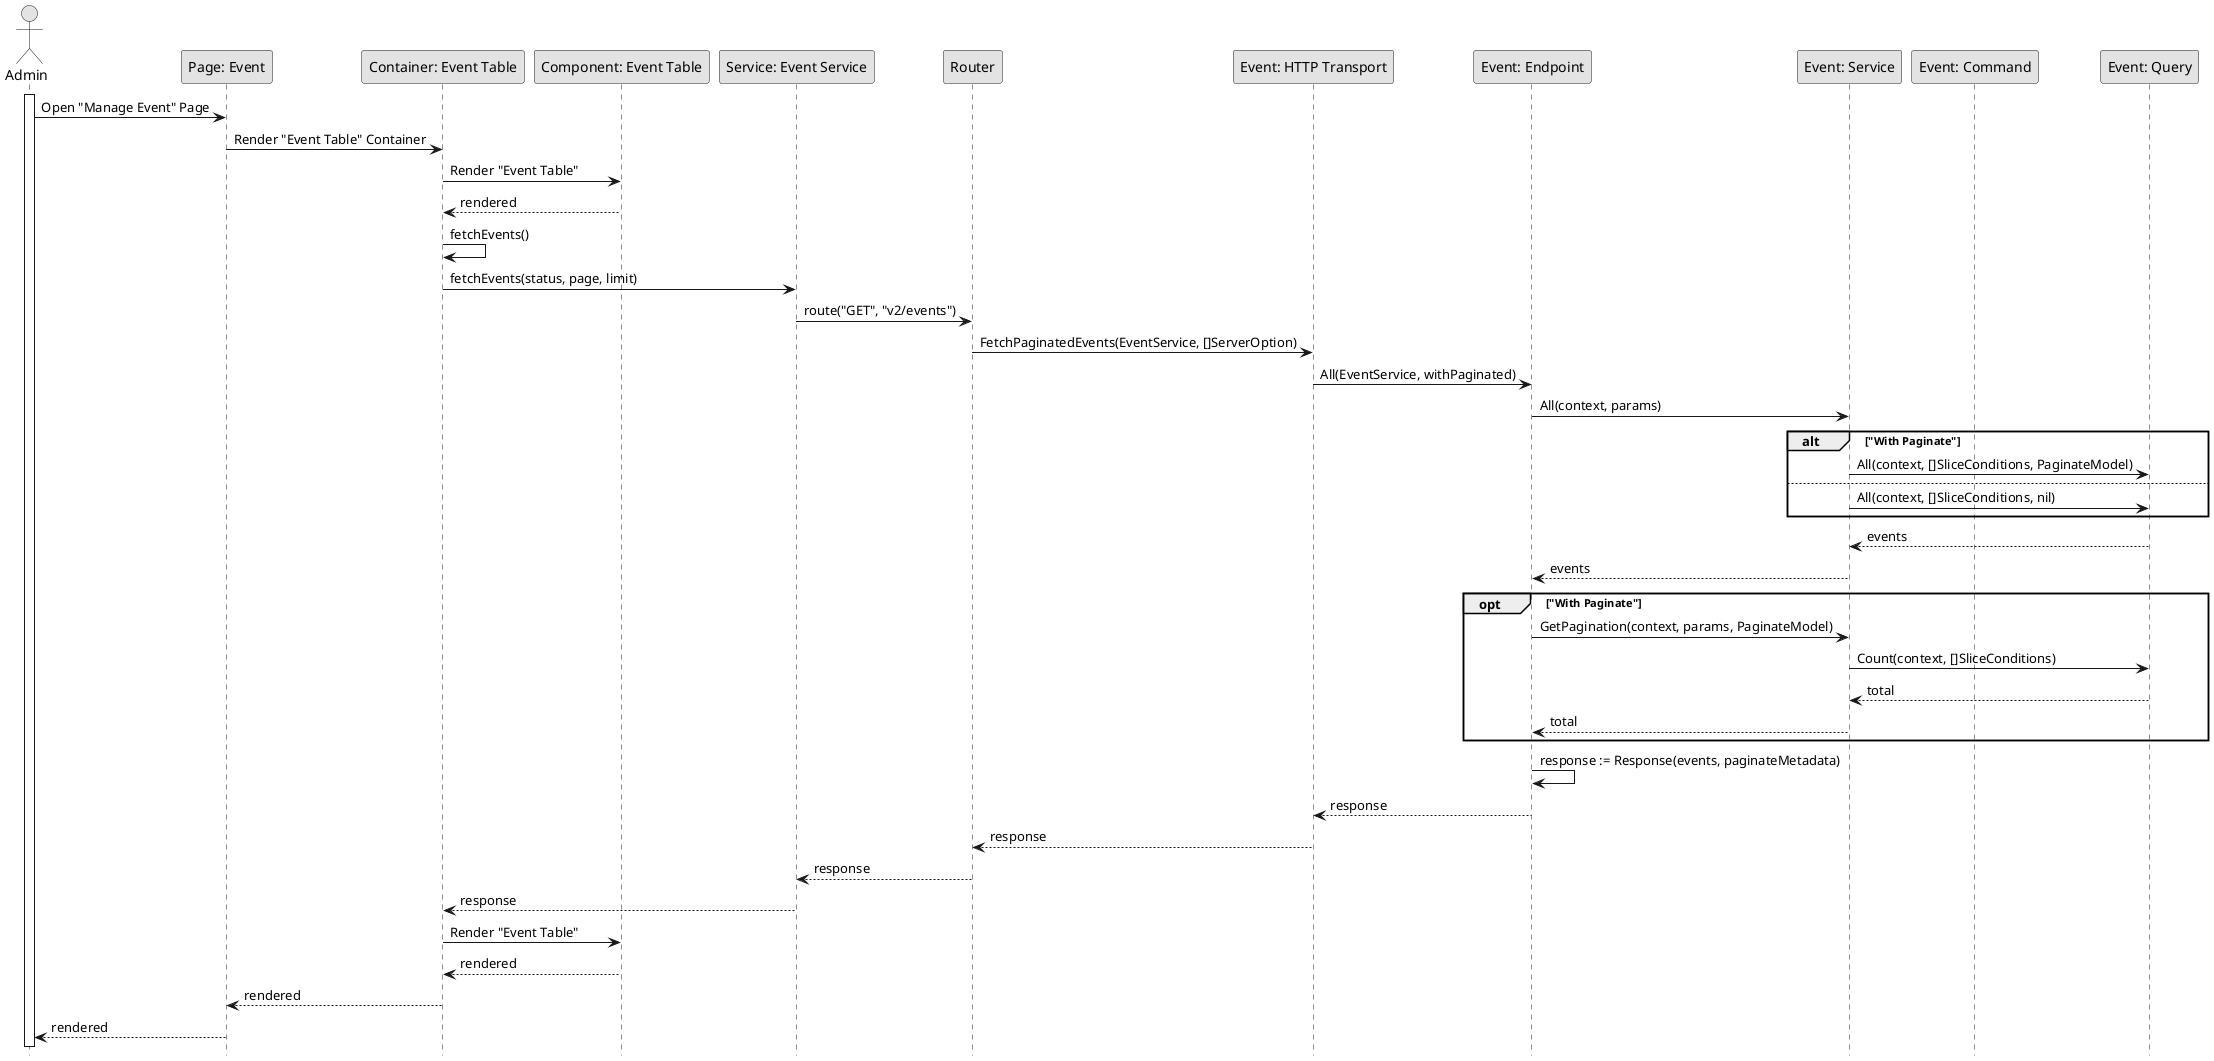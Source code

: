 @startuml GetEvent_Admin

skinparam Monochrome true
skinparam Shadowing false
hide footbox

actor Admin
participant "Page: Event" as EventPage
participant "Container: Event Table" as EventTableContainer
participant "Component: Event Table" as EventTable
participant "Service: Event Service" as FEEventService
participant "Router" as Router
participant "Event: HTTP Transport" as EventHTTPTransport
participant "Event: Endpoint" as EventEndpoint
participant "Event: Service" as EventService
participant "Event: Command" as EventCommand
participant "Event: Query" as EventQuery

activate Admin

Admin->EventPage: Open "Manage Event" Page
EventPage->EventTableContainer: Render "Event Table" Container
EventTableContainer->EventTable: Render "Event Table"
EventTable-->EventTableContainer: rendered
EventTableContainer->EventTableContainer: fetchEvents()
EventTableContainer->FEEventService: fetchEvents(status, page, limit)
FEEventService->Router: route("GET", "v2/events")
Router->EventHTTPTransport: FetchPaginatedEvents(EventService, []ServerOption)
EventHTTPTransport->EventEndpoint: All(EventService, withPaginated)
EventEndpoint->EventService: All(context, params)

alt "With Paginate"
    EventService->EventQuery: All(context, []SliceConditions, PaginateModel)
else
    EventService->EventQuery: All(context, []SliceConditions, nil)
end
EventQuery-->EventService: events
EventService-->EventEndpoint: events

opt "With Paginate"
    EventEndpoint->EventService: GetPagination(context, params, PaginateModel)
    EventService->EventQuery: Count(context, []SliceConditions)
    EventQuery-->EventService: total
    EventService-->EventEndpoint: total
end

EventEndpoint->EventEndpoint: response := Response(events, paginateMetadata)
EventEndpoint-->EventHTTPTransport: response
EventHTTPTransport-->Router: response
Router-->FEEventService: response
FEEventService-->EventTableContainer: response
EventTableContainer->EventTable: Render "Event Table"
EventTable-->EventTableContainer: rendered
EventTableContainer-->EventPage: rendered
EventPage-->Admin: rendered

@enduml